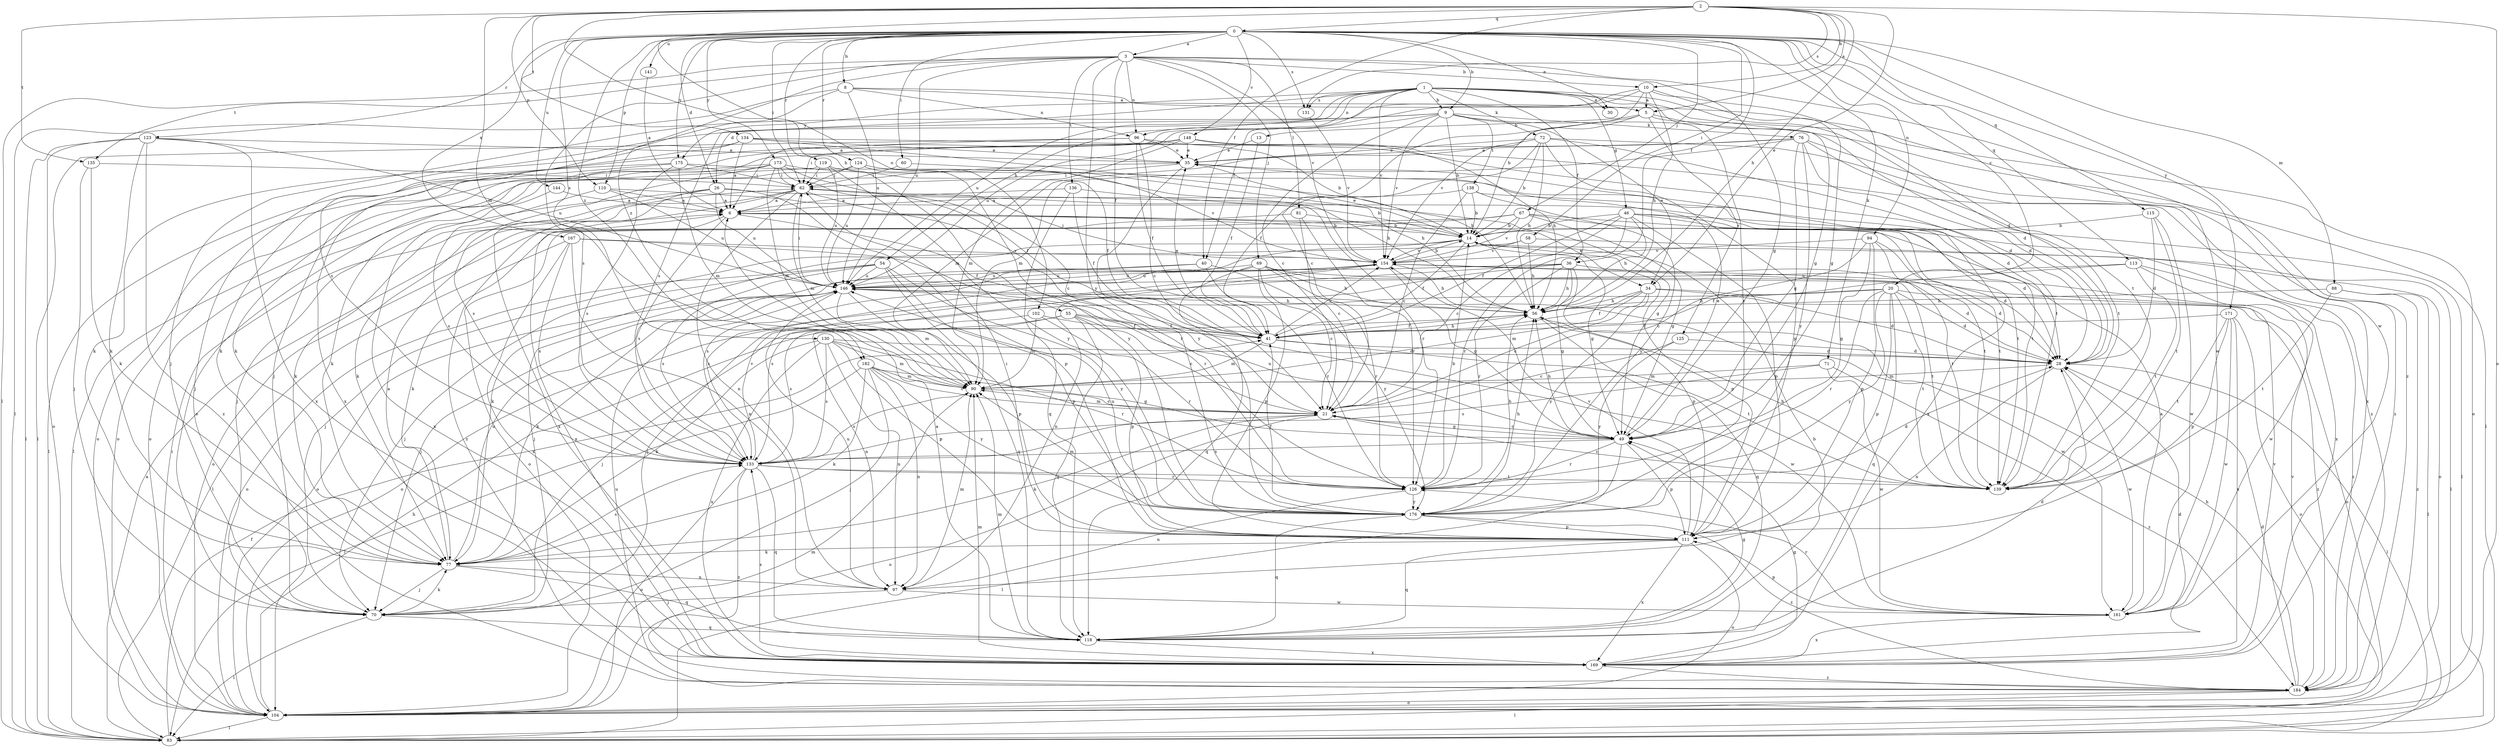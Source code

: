 strict digraph  {
0;
1;
2;
3;
5;
6;
8;
9;
10;
13;
14;
20;
21;
26;
28;
30;
34;
35;
36;
40;
41;
46;
49;
54;
55;
56;
58;
60;
62;
67;
69;
70;
71;
72;
76;
77;
81;
83;
88;
90;
94;
96;
97;
102;
104;
110;
111;
113;
115;
118;
119;
123;
124;
125;
126;
130;
131;
133;
134;
135;
136;
138;
139;
141;
144;
146;
148;
154;
161;
167;
169;
171;
173;
175;
176;
182;
184;
0 -> 3  [label=a];
0 -> 8  [label=b];
0 -> 9  [label=b];
0 -> 20  [label=c];
0 -> 26  [label=d];
0 -> 30  [label=e];
0 -> 36  [label=f];
0 -> 58  [label=i];
0 -> 60  [label=i];
0 -> 62  [label=i];
0 -> 67  [label=j];
0 -> 71  [label=k];
0 -> 88  [label=m];
0 -> 94  [label=n];
0 -> 110  [label=p];
0 -> 113  [label=q];
0 -> 115  [label=q];
0 -> 119  [label=r];
0 -> 123  [label=r];
0 -> 124  [label=r];
0 -> 130  [label=s];
0 -> 131  [label=s];
0 -> 141  [label=u];
0 -> 144  [label=u];
0 -> 148  [label=v];
0 -> 161  [label=w];
0 -> 167  [label=x];
0 -> 171  [label=y];
0 -> 173  [label=y];
0 -> 175  [label=y];
0 -> 182  [label=z];
1 -> 9  [label=b];
1 -> 26  [label=d];
1 -> 28  [label=d];
1 -> 30  [label=e];
1 -> 36  [label=f];
1 -> 40  [label=f];
1 -> 46  [label=g];
1 -> 49  [label=g];
1 -> 54  [label=h];
1 -> 72  [label=k];
1 -> 96  [label=n];
1 -> 131  [label=s];
1 -> 146  [label=u];
1 -> 154  [label=v];
1 -> 175  [label=y];
1 -> 176  [label=y];
2 -> 5  [label=a];
2 -> 10  [label=b];
2 -> 34  [label=e];
2 -> 40  [label=f];
2 -> 55  [label=h];
2 -> 56  [label=h];
2 -> 90  [label=m];
2 -> 102  [label=o];
2 -> 104  [label=o];
2 -> 110  [label=p];
2 -> 131  [label=s];
2 -> 134  [label=t];
2 -> 135  [label=t];
2 -> 0  [label=q];
3 -> 10  [label=b];
3 -> 41  [label=f];
3 -> 49  [label=g];
3 -> 69  [label=j];
3 -> 81  [label=l];
3 -> 83  [label=l];
3 -> 96  [label=n];
3 -> 133  [label=s];
3 -> 135  [label=t];
3 -> 136  [label=t];
3 -> 146  [label=u];
3 -> 154  [label=v];
3 -> 176  [label=y];
3 -> 182  [label=z];
3 -> 184  [label=z];
5 -> 13  [label=b];
5 -> 21  [label=c];
5 -> 28  [label=d];
5 -> 104  [label=o];
5 -> 125  [label=r];
5 -> 154  [label=v];
6 -> 14  [label=b];
6 -> 34  [label=e];
6 -> 41  [label=f];
6 -> 133  [label=s];
6 -> 169  [label=x];
8 -> 5  [label=a];
8 -> 83  [label=l];
8 -> 96  [label=n];
8 -> 133  [label=s];
8 -> 146  [label=u];
8 -> 161  [label=w];
9 -> 14  [label=b];
9 -> 21  [label=c];
9 -> 34  [label=e];
9 -> 70  [label=j];
9 -> 76  [label=k];
9 -> 83  [label=l];
9 -> 104  [label=o];
9 -> 138  [label=t];
9 -> 146  [label=u];
9 -> 154  [label=v];
10 -> 5  [label=a];
10 -> 6  [label=a];
10 -> 14  [label=b];
10 -> 49  [label=g];
10 -> 56  [label=h];
10 -> 133  [label=s];
10 -> 139  [label=t];
13 -> 35  [label=e];
13 -> 41  [label=f];
14 -> 35  [label=e];
14 -> 41  [label=f];
14 -> 49  [label=g];
14 -> 70  [label=j];
14 -> 83  [label=l];
14 -> 111  [label=p];
14 -> 133  [label=s];
14 -> 154  [label=v];
20 -> 28  [label=d];
20 -> 56  [label=h];
20 -> 70  [label=j];
20 -> 104  [label=o];
20 -> 111  [label=p];
20 -> 118  [label=q];
20 -> 126  [label=r];
20 -> 139  [label=t];
20 -> 176  [label=y];
21 -> 49  [label=g];
21 -> 77  [label=k];
21 -> 90  [label=m];
21 -> 104  [label=o];
26 -> 6  [label=a];
26 -> 14  [label=b];
26 -> 70  [label=j];
26 -> 77  [label=k];
26 -> 111  [label=p];
26 -> 146  [label=u];
26 -> 169  [label=x];
28 -> 83  [label=l];
28 -> 90  [label=m];
28 -> 97  [label=n];
28 -> 161  [label=w];
34 -> 21  [label=c];
34 -> 28  [label=d];
34 -> 41  [label=f];
34 -> 56  [label=h];
34 -> 90  [label=m];
34 -> 176  [label=y];
34 -> 184  [label=z];
35 -> 62  [label=i];
35 -> 77  [label=k];
35 -> 169  [label=x];
35 -> 176  [label=y];
36 -> 28  [label=d];
36 -> 49  [label=g];
36 -> 56  [label=h];
36 -> 97  [label=n];
36 -> 104  [label=o];
36 -> 111  [label=p];
36 -> 126  [label=r];
36 -> 146  [label=u];
40 -> 70  [label=j];
40 -> 126  [label=r];
40 -> 146  [label=u];
40 -> 176  [label=y];
41 -> 28  [label=d];
41 -> 35  [label=e];
41 -> 56  [label=h];
41 -> 90  [label=m];
41 -> 139  [label=t];
41 -> 154  [label=v];
46 -> 14  [label=b];
46 -> 21  [label=c];
46 -> 28  [label=d];
46 -> 41  [label=f];
46 -> 56  [label=h];
46 -> 111  [label=p];
46 -> 126  [label=r];
46 -> 139  [label=t];
46 -> 169  [label=x];
49 -> 21  [label=c];
49 -> 35  [label=e];
49 -> 56  [label=h];
49 -> 83  [label=l];
49 -> 111  [label=p];
49 -> 126  [label=r];
49 -> 133  [label=s];
49 -> 146  [label=u];
54 -> 70  [label=j];
54 -> 104  [label=o];
54 -> 111  [label=p];
54 -> 118  [label=q];
54 -> 133  [label=s];
54 -> 146  [label=u];
54 -> 176  [label=y];
55 -> 21  [label=c];
55 -> 41  [label=f];
55 -> 97  [label=n];
55 -> 111  [label=p];
55 -> 118  [label=q];
55 -> 133  [label=s];
55 -> 161  [label=w];
56 -> 41  [label=f];
56 -> 118  [label=q];
58 -> 56  [label=h];
58 -> 77  [label=k];
58 -> 104  [label=o];
58 -> 154  [label=v];
60 -> 62  [label=i];
60 -> 154  [label=v];
62 -> 6  [label=a];
62 -> 49  [label=g];
62 -> 77  [label=k];
62 -> 90  [label=m];
62 -> 97  [label=n];
62 -> 126  [label=r];
62 -> 184  [label=z];
67 -> 14  [label=b];
67 -> 49  [label=g];
67 -> 77  [label=k];
67 -> 83  [label=l];
67 -> 104  [label=o];
67 -> 139  [label=t];
67 -> 154  [label=v];
69 -> 21  [label=c];
69 -> 28  [label=d];
69 -> 56  [label=h];
69 -> 111  [label=p];
69 -> 118  [label=q];
69 -> 126  [label=r];
69 -> 133  [label=s];
69 -> 139  [label=t];
69 -> 146  [label=u];
70 -> 77  [label=k];
70 -> 83  [label=l];
70 -> 118  [label=q];
71 -> 90  [label=m];
71 -> 133  [label=s];
71 -> 161  [label=w];
71 -> 184  [label=z];
72 -> 14  [label=b];
72 -> 35  [label=e];
72 -> 41  [label=f];
72 -> 56  [label=h];
72 -> 90  [label=m];
72 -> 111  [label=p];
72 -> 139  [label=t];
72 -> 169  [label=x];
76 -> 28  [label=d];
76 -> 35  [label=e];
76 -> 49  [label=g];
76 -> 77  [label=k];
76 -> 90  [label=m];
76 -> 139  [label=t];
76 -> 176  [label=y];
76 -> 184  [label=z];
77 -> 6  [label=a];
77 -> 70  [label=j];
77 -> 97  [label=n];
77 -> 118  [label=q];
77 -> 133  [label=s];
77 -> 146  [label=u];
81 -> 14  [label=b];
81 -> 21  [label=c];
81 -> 104  [label=o];
81 -> 126  [label=r];
83 -> 6  [label=a];
83 -> 41  [label=f];
88 -> 56  [label=h];
88 -> 83  [label=l];
88 -> 139  [label=t];
88 -> 184  [label=z];
90 -> 21  [label=c];
90 -> 133  [label=s];
94 -> 21  [label=c];
94 -> 28  [label=d];
94 -> 49  [label=g];
94 -> 111  [label=p];
94 -> 139  [label=t];
94 -> 154  [label=v];
96 -> 14  [label=b];
96 -> 21  [label=c];
96 -> 35  [label=e];
96 -> 41  [label=f];
96 -> 77  [label=k];
96 -> 83  [label=l];
97 -> 70  [label=j];
97 -> 90  [label=m];
97 -> 146  [label=u];
97 -> 161  [label=w];
102 -> 41  [label=f];
102 -> 70  [label=j];
102 -> 90  [label=m];
102 -> 126  [label=r];
104 -> 56  [label=h];
104 -> 62  [label=i];
104 -> 83  [label=l];
104 -> 90  [label=m];
110 -> 6  [label=a];
110 -> 133  [label=s];
110 -> 139  [label=t];
110 -> 146  [label=u];
111 -> 62  [label=i];
111 -> 77  [label=k];
111 -> 104  [label=o];
111 -> 118  [label=q];
111 -> 154  [label=v];
111 -> 169  [label=x];
113 -> 41  [label=f];
113 -> 139  [label=t];
113 -> 146  [label=u];
113 -> 161  [label=w];
113 -> 184  [label=z];
115 -> 14  [label=b];
115 -> 28  [label=d];
115 -> 139  [label=t];
115 -> 161  [label=w];
118 -> 6  [label=a];
118 -> 14  [label=b];
118 -> 28  [label=d];
118 -> 49  [label=g];
118 -> 90  [label=m];
118 -> 169  [label=x];
119 -> 41  [label=f];
119 -> 62  [label=i];
119 -> 83  [label=l];
119 -> 146  [label=u];
119 -> 176  [label=y];
123 -> 35  [label=e];
123 -> 77  [label=k];
123 -> 83  [label=l];
123 -> 104  [label=o];
123 -> 146  [label=u];
123 -> 169  [label=x];
123 -> 184  [label=z];
124 -> 28  [label=d];
124 -> 62  [label=i];
124 -> 104  [label=o];
124 -> 146  [label=u];
124 -> 176  [label=y];
125 -> 21  [label=c];
125 -> 28  [label=d];
125 -> 176  [label=y];
126 -> 14  [label=b];
126 -> 28  [label=d];
126 -> 56  [label=h];
126 -> 97  [label=n];
126 -> 176  [label=y];
130 -> 28  [label=d];
130 -> 77  [label=k];
130 -> 90  [label=m];
130 -> 97  [label=n];
130 -> 111  [label=p];
130 -> 126  [label=r];
130 -> 133  [label=s];
130 -> 169  [label=x];
131 -> 154  [label=v];
133 -> 21  [label=c];
133 -> 104  [label=o];
133 -> 118  [label=q];
133 -> 126  [label=r];
133 -> 139  [label=t];
133 -> 154  [label=v];
133 -> 184  [label=z];
134 -> 6  [label=a];
134 -> 28  [label=d];
134 -> 35  [label=e];
134 -> 56  [label=h];
134 -> 77  [label=k];
134 -> 169  [label=x];
135 -> 62  [label=i];
135 -> 70  [label=j];
135 -> 77  [label=k];
136 -> 6  [label=a];
136 -> 41  [label=f];
136 -> 118  [label=q];
136 -> 126  [label=r];
138 -> 6  [label=a];
138 -> 14  [label=b];
138 -> 21  [label=c];
138 -> 139  [label=t];
138 -> 176  [label=y];
139 -> 21  [label=c];
139 -> 56  [label=h];
141 -> 6  [label=a];
144 -> 6  [label=a];
144 -> 169  [label=x];
146 -> 56  [label=h];
146 -> 62  [label=i];
146 -> 70  [label=j];
146 -> 77  [label=k];
146 -> 90  [label=m];
146 -> 111  [label=p];
146 -> 161  [label=w];
148 -> 35  [label=e];
148 -> 56  [label=h];
148 -> 62  [label=i];
148 -> 70  [label=j];
148 -> 90  [label=m];
148 -> 184  [label=z];
154 -> 14  [label=b];
154 -> 49  [label=g];
154 -> 56  [label=h];
154 -> 62  [label=i];
154 -> 104  [label=o];
154 -> 133  [label=s];
154 -> 146  [label=u];
161 -> 6  [label=a];
161 -> 111  [label=p];
161 -> 126  [label=r];
161 -> 169  [label=x];
167 -> 83  [label=l];
167 -> 97  [label=n];
167 -> 126  [label=r];
167 -> 133  [label=s];
167 -> 154  [label=v];
167 -> 169  [label=x];
169 -> 28  [label=d];
169 -> 49  [label=g];
169 -> 90  [label=m];
169 -> 133  [label=s];
169 -> 154  [label=v];
169 -> 184  [label=z];
171 -> 41  [label=f];
171 -> 104  [label=o];
171 -> 111  [label=p];
171 -> 139  [label=t];
171 -> 161  [label=w];
171 -> 169  [label=x];
173 -> 21  [label=c];
173 -> 41  [label=f];
173 -> 56  [label=h];
173 -> 62  [label=i];
173 -> 70  [label=j];
173 -> 90  [label=m];
173 -> 104  [label=o];
173 -> 133  [label=s];
175 -> 56  [label=h];
175 -> 62  [label=i];
175 -> 83  [label=l];
175 -> 90  [label=m];
175 -> 104  [label=o];
175 -> 133  [label=s];
176 -> 41  [label=f];
176 -> 56  [label=h];
176 -> 90  [label=m];
176 -> 111  [label=p];
176 -> 118  [label=q];
176 -> 146  [label=u];
176 -> 184  [label=z];
182 -> 21  [label=c];
182 -> 49  [label=g];
182 -> 70  [label=j];
182 -> 77  [label=k];
182 -> 83  [label=l];
182 -> 90  [label=m];
182 -> 97  [label=n];
182 -> 176  [label=y];
184 -> 28  [label=d];
184 -> 56  [label=h];
184 -> 83  [label=l];
184 -> 104  [label=o];
184 -> 146  [label=u];
184 -> 154  [label=v];
}
